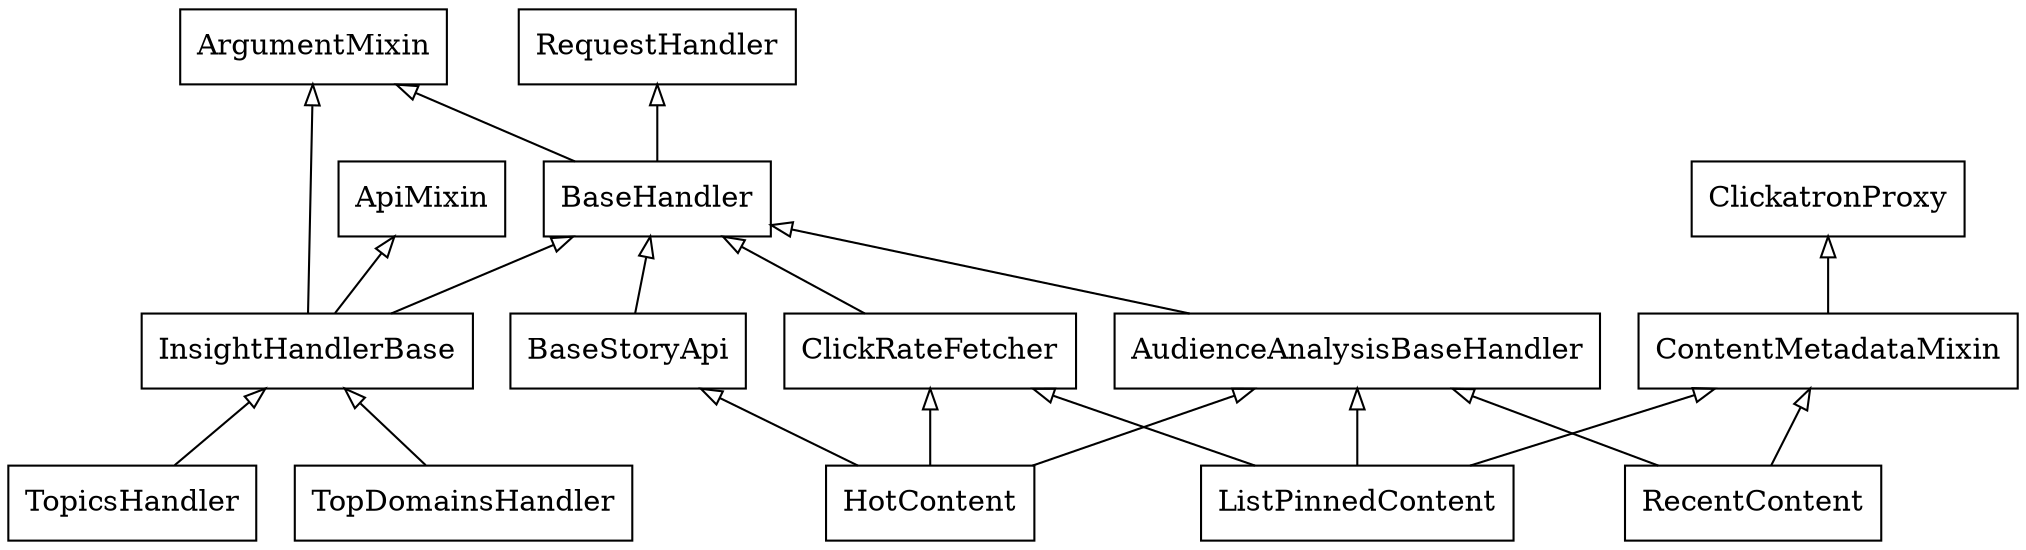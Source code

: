 digraph "classes_No_Name" {
charset="utf-8"
rankdir=BT
"2" [shape="record", label="ClickRateFetcher"];
"3" [shape="record", label="BaseHandler"];
"4" [shape="record", label="ArgumentMixin"];
"5" [shape="record", label="RequestHandler"];
"6" [shape="record", label="HotContent"];
"7" [shape="record", label="BaseStoryApi"];
"8" [shape="record", label="AudienceAnalysisBaseHandler"];
"9" [shape="record", label="ContentMetadataMixin"];
"10" [shape="record", label="ClickatronProxy"];
"11" [shape="record", label="TopDomainsHandler"];
"12" [shape="record", label="InsightHandlerBase"];
"13" [shape="record", label="ApiMixin"];
"14" [shape="record", label="ListPinnedContent"];
"15" [shape="record", label="TopicsHandler"];
"16" [shape="record", label="RecentContent"];
"2" -> "3" [arrowtail="none", arrowhead="empty"];
"3" -> "4" [arrowtail="none", arrowhead="empty"];
"3" -> "5" [arrowtail="none", arrowhead="empty"];
"6" -> "7" [arrowtail="none", arrowhead="empty"];
"6" -> "2" [arrowtail="none", arrowhead="empty"];
"6" -> "8" [arrowtail="none", arrowhead="empty"];
"7" -> "3" [arrowtail="none", arrowhead="empty"];
"8" -> "3" [arrowtail="none", arrowhead="empty"];
"9" -> "10" [arrowtail="none", arrowhead="empty"];
"11" -> "12" [arrowtail="none", arrowhead="empty"];
"12" -> "3" [arrowtail="none", arrowhead="empty"];
"12" -> "13" [arrowtail="none", arrowhead="empty"];
"12" -> "4" [arrowtail="none", arrowhead="empty"];
"14" -> "9" [arrowtail="none", arrowhead="empty"];
"14" -> "2" [arrowtail="none", arrowhead="empty"];
"14" -> "8" [arrowtail="none", arrowhead="empty"];
"15" -> "12" [arrowtail="none", arrowhead="empty"];
"16" -> "9" [arrowtail="none", arrowhead="empty"];
"16" -> "8" [arrowtail="none", arrowhead="empty"];
}
